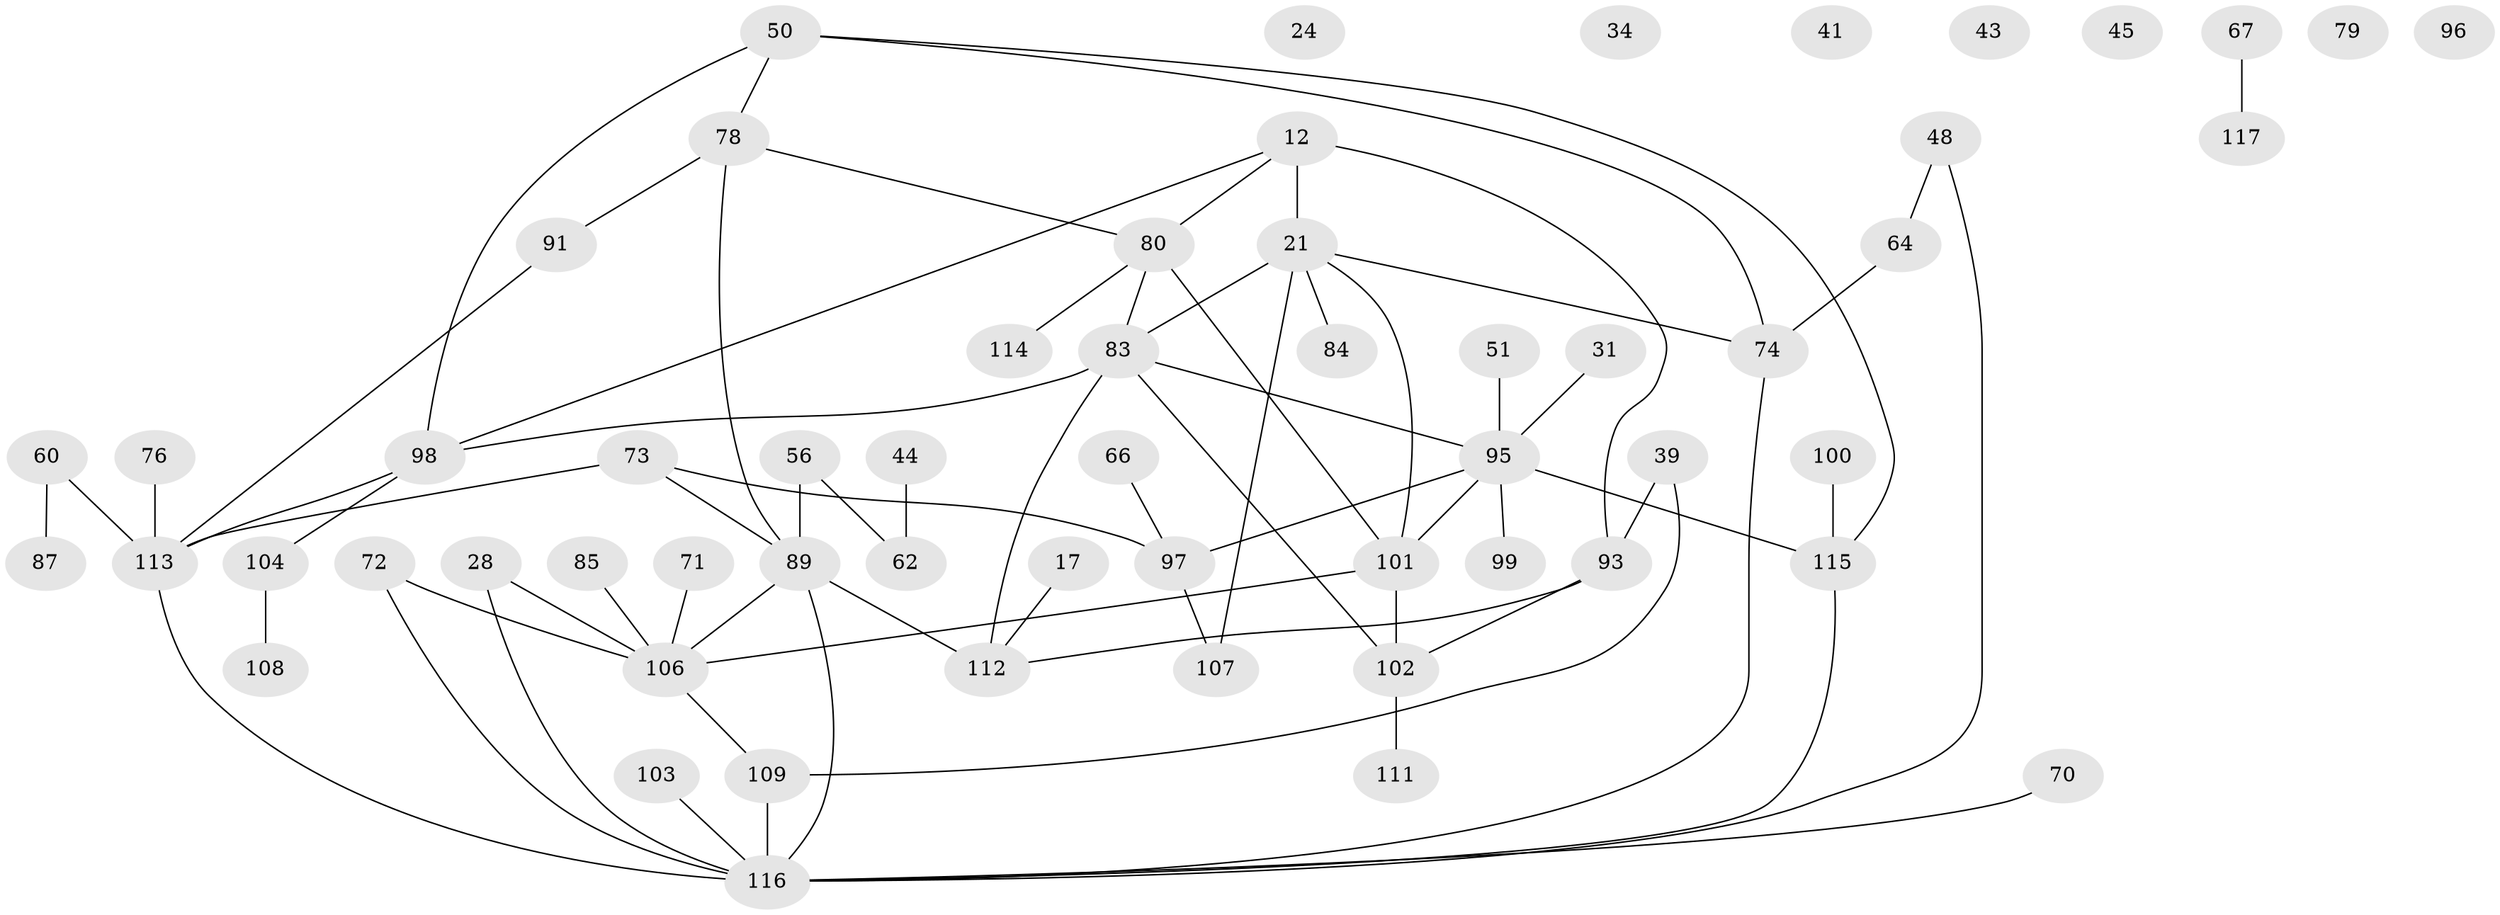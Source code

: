 // original degree distribution, {3: 0.23931623931623933, 4: 0.11965811965811966, 1: 0.2905982905982906, 5: 0.06837606837606838, 2: 0.18803418803418803, 0: 0.05982905982905983, 7: 0.017094017094017096, 6: 0.008547008547008548, 8: 0.008547008547008548}
// Generated by graph-tools (version 1.1) at 2025/39/03/09/25 04:39:34]
// undirected, 58 vertices, 73 edges
graph export_dot {
graph [start="1"]
  node [color=gray90,style=filled];
  12;
  17;
  21 [super="+9"];
  24;
  28 [super="+23"];
  31;
  34;
  39;
  41;
  43;
  44;
  45;
  48 [super="+5"];
  50 [super="+36"];
  51;
  56;
  60 [super="+25"];
  62;
  64;
  66;
  67;
  70;
  71;
  72 [super="+33"];
  73;
  74;
  76;
  78 [super="+14+75+30"];
  79;
  80 [super="+53"];
  83 [super="+63"];
  84;
  85;
  87;
  89;
  91;
  93 [super="+42"];
  95 [super="+57+19+58+92"];
  96;
  97 [super="+8+77+35"];
  98 [super="+81"];
  99;
  100 [super="+11"];
  101 [super="+10"];
  102 [super="+90+37+29"];
  103;
  104;
  106;
  107 [super="+26"];
  108;
  109 [super="+15"];
  111;
  112 [super="+54"];
  113 [super="+105+88"];
  114;
  115 [super="+94"];
  116 [super="+20+27+110"];
  117;
  12 -- 21 [weight=2];
  12 -- 93;
  12 -- 80;
  12 -- 98;
  17 -- 112;
  21 -- 74;
  21 -- 107;
  21 -- 83;
  21 -- 84;
  21 -- 101;
  28 -- 106;
  28 -- 116;
  31 -- 95;
  39 -- 109;
  39 -- 93;
  44 -- 62;
  48 -- 64;
  48 -- 116;
  50 -- 98;
  50 -- 74;
  50 -- 78;
  50 -- 115;
  51 -- 95;
  56 -- 62;
  56 -- 89;
  60 -- 87;
  60 -- 113;
  64 -- 74;
  66 -- 97;
  67 -- 117;
  70 -- 116;
  71 -- 106;
  72 -- 106 [weight=2];
  72 -- 116;
  73 -- 89;
  73 -- 97;
  73 -- 113;
  74 -- 116;
  76 -- 113;
  78 -- 89;
  78 -- 80;
  78 -- 91;
  80 -- 101 [weight=2];
  80 -- 114;
  80 -- 83;
  83 -- 95 [weight=2];
  83 -- 98;
  83 -- 112;
  83 -- 102;
  85 -- 106;
  89 -- 106;
  89 -- 112 [weight=2];
  89 -- 116;
  91 -- 113;
  93 -- 112;
  93 -- 102;
  95 -- 99;
  95 -- 101;
  95 -- 97;
  95 -- 115;
  97 -- 107;
  98 -- 113 [weight=2];
  98 -- 104;
  100 -- 115 [weight=2];
  101 -- 106;
  101 -- 102;
  102 -- 111;
  103 -- 116;
  104 -- 108;
  106 -- 109;
  109 -- 116 [weight=3];
  113 -- 116 [weight=2];
  115 -- 116 [weight=2];
}
